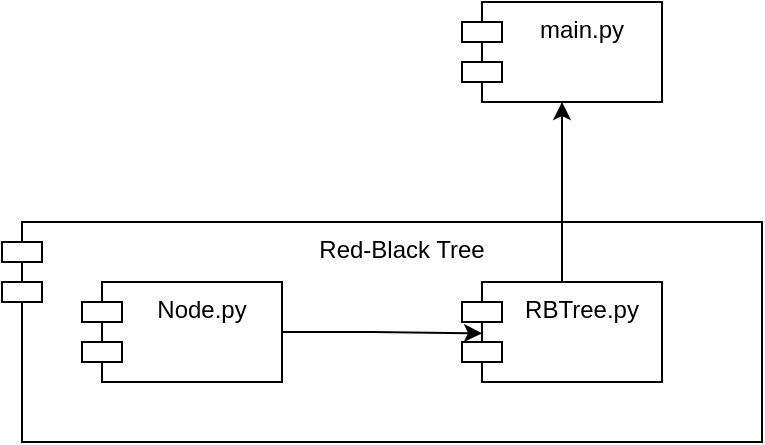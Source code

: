 <mxfile version="14.6.13" type="device"><diagram id="_0GFpilrhcUiY1MGwJss" name="Page-1"><mxGraphModel dx="768" dy="482" grid="1" gridSize="10" guides="1" tooltips="1" connect="1" arrows="1" fold="1" page="1" pageScale="1" pageWidth="827" pageHeight="1169" math="0" shadow="0"><root><mxCell id="0"/><mxCell id="1" parent="0"/><mxCell id="wPD6nO1ANheFkDoMtpyV-12" value="Red-Black Tree" style="shape=module;align=left;spacingLeft=20;align=center;verticalAlign=top;" vertex="1" parent="1"><mxGeometry x="110" y="400" width="380" height="110" as="geometry"/></mxCell><mxCell id="wPD6nO1ANheFkDoMtpyV-7" value="main.py" style="shape=module;align=left;spacingLeft=20;align=center;verticalAlign=top;" vertex="1" parent="1"><mxGeometry x="340" y="290" width="100" height="50" as="geometry"/></mxCell><mxCell id="wPD6nO1ANheFkDoMtpyV-10" style="edgeStyle=orthogonalEdgeStyle;rounded=0;orthogonalLoop=1;jettySize=auto;html=1;exitX=1;exitY=0.5;exitDx=0;exitDy=0;entryX=0.1;entryY=0.513;entryDx=0;entryDy=0;entryPerimeter=0;" edge="1" parent="1" source="wPD6nO1ANheFkDoMtpyV-8" target="wPD6nO1ANheFkDoMtpyV-9"><mxGeometry relative="1" as="geometry"/></mxCell><mxCell id="wPD6nO1ANheFkDoMtpyV-8" value="Node.py" style="shape=module;align=left;spacingLeft=20;align=center;verticalAlign=top;" vertex="1" parent="1"><mxGeometry x="150" y="430" width="100" height="50" as="geometry"/></mxCell><mxCell id="wPD6nO1ANheFkDoMtpyV-11" style="edgeStyle=orthogonalEdgeStyle;rounded=0;orthogonalLoop=1;jettySize=auto;html=1;exitX=0.5;exitY=0;exitDx=0;exitDy=0;entryX=0.5;entryY=1;entryDx=0;entryDy=0;" edge="1" parent="1" source="wPD6nO1ANheFkDoMtpyV-9" target="wPD6nO1ANheFkDoMtpyV-7"><mxGeometry relative="1" as="geometry"/></mxCell><mxCell id="wPD6nO1ANheFkDoMtpyV-9" value="RBTree.py" style="shape=module;align=left;spacingLeft=20;align=center;verticalAlign=top;" vertex="1" parent="1"><mxGeometry x="340" y="430" width="100" height="50" as="geometry"/></mxCell></root></mxGraphModel></diagram></mxfile>